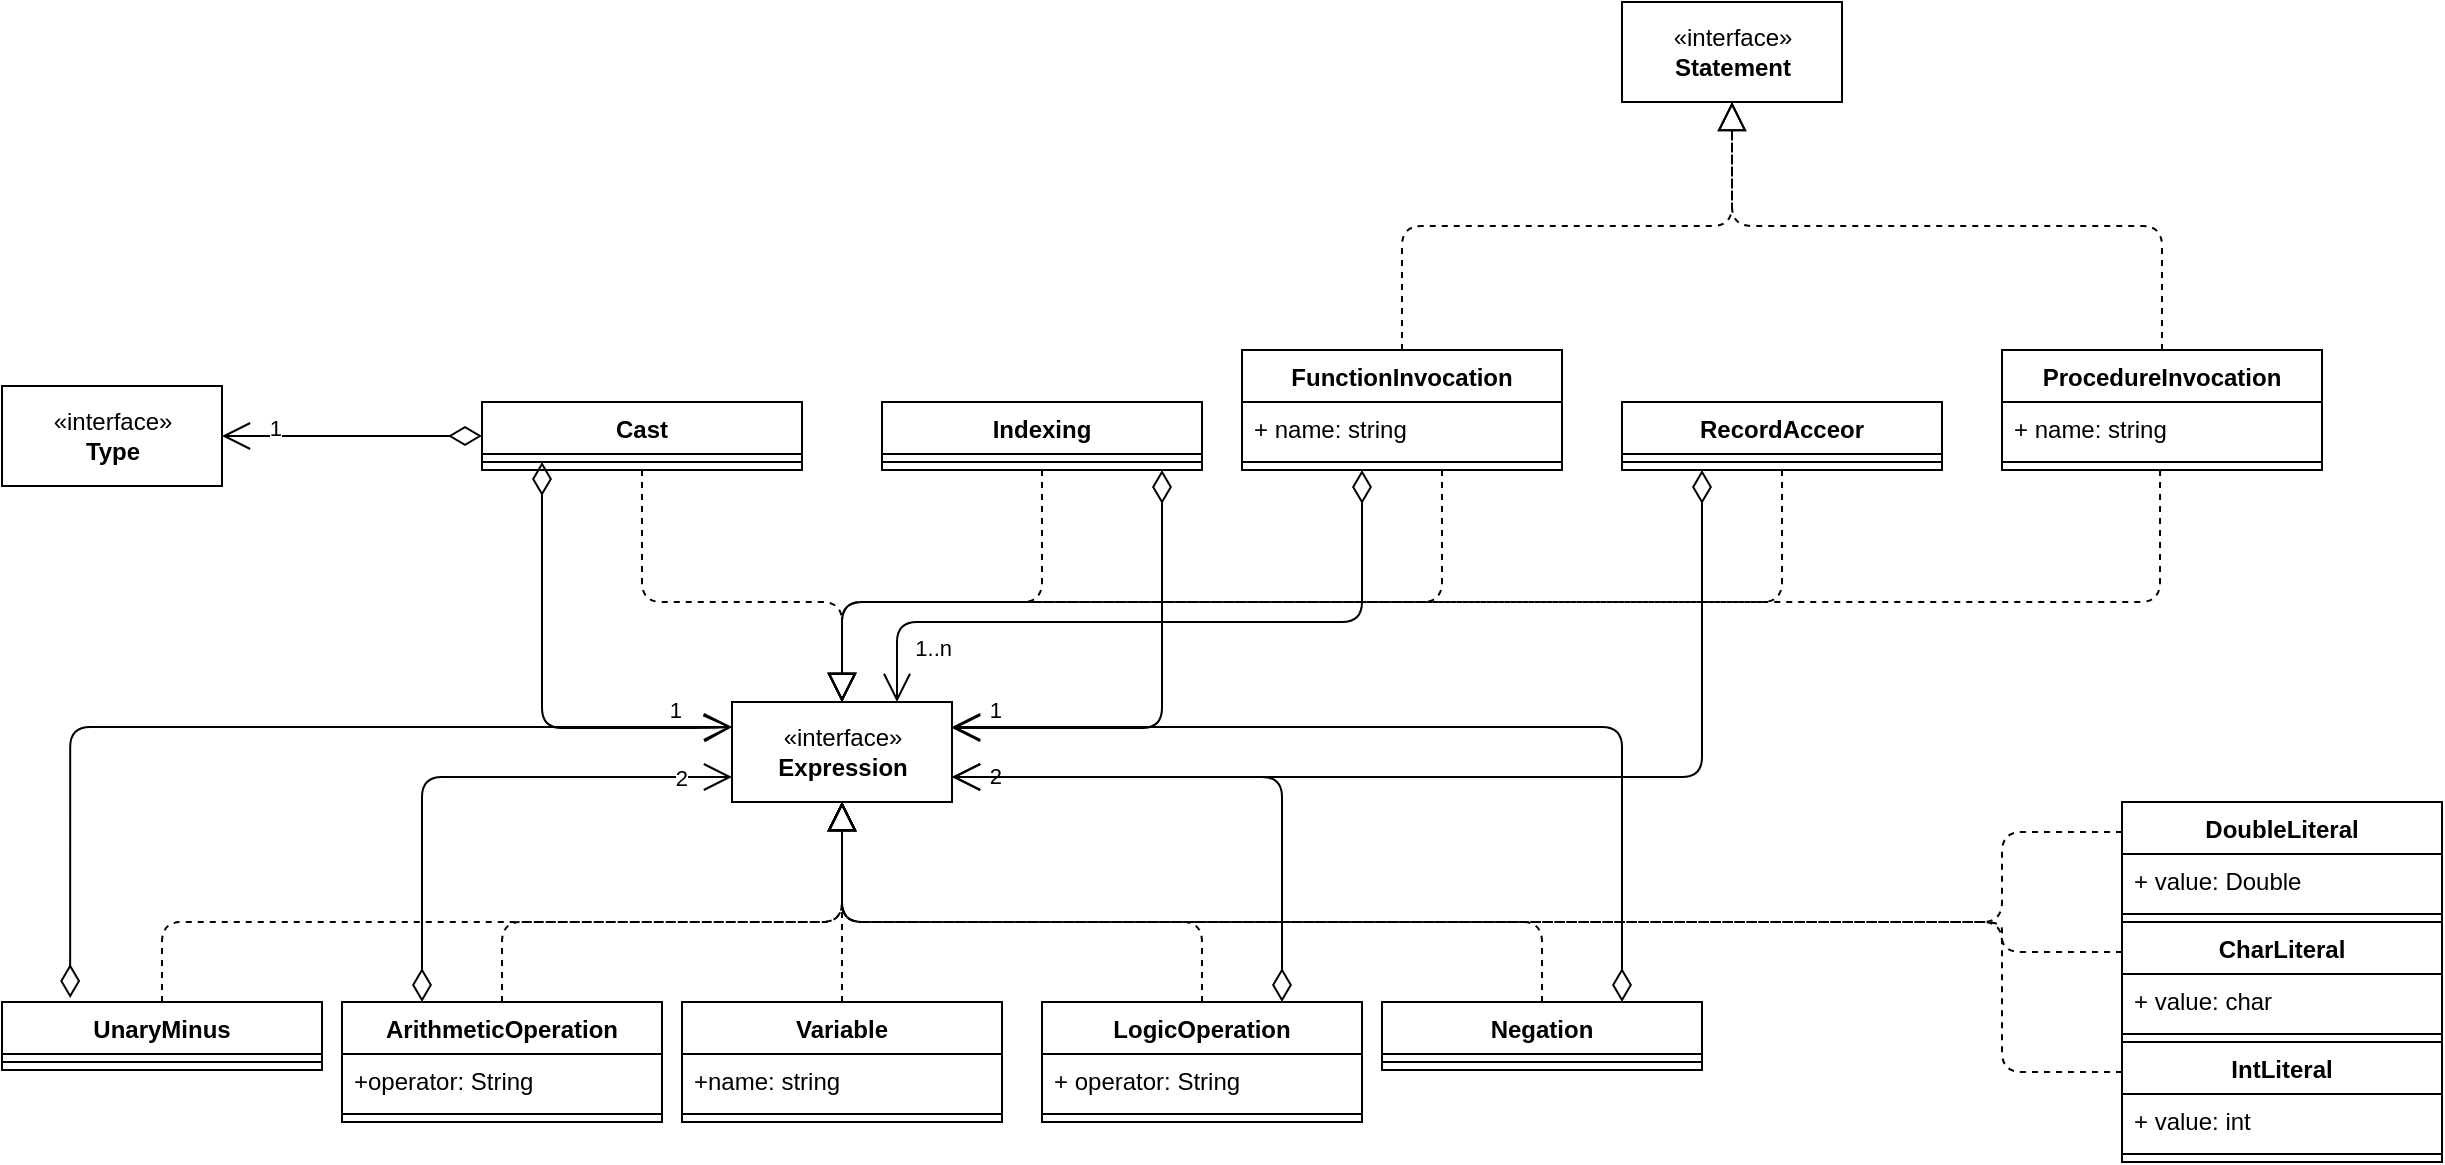 <mxfile version="15.4.3" type="device"><diagram id="C5RBs43oDa-KdzZeNtuy" name="Page-1"><mxGraphModel dx="2012" dy="1760" grid="1" gridSize="10" guides="1" tooltips="1" connect="1" arrows="1" fold="1" page="1" pageScale="1" pageWidth="827" pageHeight="1169" math="0" shadow="0"><root><mxCell id="WIyWlLk6GJQsqaUBKTNV-0"/><mxCell id="WIyWlLk6GJQsqaUBKTNV-1" parent="WIyWlLk6GJQsqaUBKTNV-0"/><mxCell id="xL1u7Af5h9r503OtZPrn-3" value="Variable" style="swimlane;fontStyle=1;align=center;verticalAlign=top;childLayout=stackLayout;horizontal=1;startSize=26;horizontalStack=0;resizeParent=1;resizeParentMax=0;resizeLast=0;collapsible=1;marginBottom=0;" parent="WIyWlLk6GJQsqaUBKTNV-1" vertex="1"><mxGeometry x="260" y="340" width="160" height="60" as="geometry"/></mxCell><mxCell id="xL1u7Af5h9r503OtZPrn-4" value="+name: string&#xA;" style="text;strokeColor=none;fillColor=none;align=left;verticalAlign=top;spacingLeft=4;spacingRight=4;overflow=hidden;rotatable=0;points=[[0,0.5],[1,0.5]];portConstraint=eastwest;" parent="xL1u7Af5h9r503OtZPrn-3" vertex="1"><mxGeometry y="26" width="160" height="26" as="geometry"/></mxCell><mxCell id="xL1u7Af5h9r503OtZPrn-5" value="" style="line;strokeWidth=1;fillColor=none;align=left;verticalAlign=middle;spacingTop=-1;spacingLeft=3;spacingRight=3;rotatable=0;labelPosition=right;points=[];portConstraint=eastwest;" parent="xL1u7Af5h9r503OtZPrn-3" vertex="1"><mxGeometry y="52" width="160" height="8" as="geometry"/></mxCell><mxCell id="xL1u7Af5h9r503OtZPrn-7" value="IntLiteral" style="swimlane;fontStyle=1;align=center;verticalAlign=top;childLayout=stackLayout;horizontal=1;startSize=26;horizontalStack=0;resizeParent=1;resizeParentMax=0;resizeLast=0;collapsible=1;marginBottom=0;" parent="WIyWlLk6GJQsqaUBKTNV-1" vertex="1"><mxGeometry x="980" y="360" width="160" height="60" as="geometry"/></mxCell><mxCell id="xL1u7Af5h9r503OtZPrn-8" value="+ value: int&#xA;" style="text;strokeColor=none;fillColor=none;align=left;verticalAlign=top;spacingLeft=4;spacingRight=4;overflow=hidden;rotatable=0;points=[[0,0.5],[1,0.5]];portConstraint=eastwest;" parent="xL1u7Af5h9r503OtZPrn-7" vertex="1"><mxGeometry y="26" width="160" height="26" as="geometry"/></mxCell><mxCell id="xL1u7Af5h9r503OtZPrn-9" value="" style="line;strokeWidth=1;fillColor=none;align=left;verticalAlign=middle;spacingTop=-1;spacingLeft=3;spacingRight=3;rotatable=0;labelPosition=right;points=[];portConstraint=eastwest;" parent="xL1u7Af5h9r503OtZPrn-7" vertex="1"><mxGeometry y="52" width="160" height="8" as="geometry"/></mxCell><mxCell id="xL1u7Af5h9r503OtZPrn-11" value="ArithmeticOperation" style="swimlane;fontStyle=1;align=center;verticalAlign=top;childLayout=stackLayout;horizontal=1;startSize=26;horizontalStack=0;resizeParent=1;resizeParentMax=0;resizeLast=0;collapsible=1;marginBottom=0;" parent="WIyWlLk6GJQsqaUBKTNV-1" vertex="1"><mxGeometry x="90" y="340" width="160" height="60" as="geometry"/></mxCell><mxCell id="xL1u7Af5h9r503OtZPrn-12" value="+operator: String" style="text;strokeColor=none;fillColor=none;align=left;verticalAlign=top;spacingLeft=4;spacingRight=4;overflow=hidden;rotatable=0;points=[[0,0.5],[1,0.5]];portConstraint=eastwest;" parent="xL1u7Af5h9r503OtZPrn-11" vertex="1"><mxGeometry y="26" width="160" height="26" as="geometry"/></mxCell><mxCell id="xL1u7Af5h9r503OtZPrn-13" value="" style="line;strokeWidth=1;fillColor=none;align=left;verticalAlign=middle;spacingTop=-1;spacingLeft=3;spacingRight=3;rotatable=0;labelPosition=right;points=[];portConstraint=eastwest;" parent="xL1u7Af5h9r503OtZPrn-11" vertex="1"><mxGeometry y="52" width="160" height="8" as="geometry"/></mxCell><mxCell id="xL1u7Af5h9r503OtZPrn-16" value="«interface»&lt;br&gt;&lt;div&gt;&lt;b&gt;Expression&lt;/b&gt;&lt;/div&gt;" style="html=1;" parent="WIyWlLk6GJQsqaUBKTNV-1" vertex="1"><mxGeometry x="285" y="190" width="110" height="50" as="geometry"/></mxCell><mxCell id="xL1u7Af5h9r503OtZPrn-18" value="" style="endArrow=block;dashed=1;endFill=0;endSize=12;html=1;exitX=0.5;exitY=0;exitDx=0;exitDy=0;rounded=1;" parent="WIyWlLk6GJQsqaUBKTNV-1" source="xL1u7Af5h9r503OtZPrn-11" edge="1"><mxGeometry width="160" relative="1" as="geometry"><mxPoint x="250" y="480" as="sourcePoint"/><mxPoint x="340" y="240" as="targetPoint"/><Array as="points"><mxPoint x="170" y="300"/><mxPoint x="340" y="300"/></Array></mxGeometry></mxCell><mxCell id="xL1u7Af5h9r503OtZPrn-19" value="" style="endArrow=block;dashed=1;endFill=0;endSize=12;html=1;entryX=0.5;entryY=1;entryDx=0;entryDy=0;exitX=0.5;exitY=0;exitDx=0;exitDy=0;rounded=1;" parent="WIyWlLk6GJQsqaUBKTNV-1" source="xL1u7Af5h9r503OtZPrn-3" target="xL1u7Af5h9r503OtZPrn-16" edge="1"><mxGeometry width="160" relative="1" as="geometry"><mxPoint x="260" y="490" as="sourcePoint"/><mxPoint x="340" y="280" as="targetPoint"/></mxGeometry></mxCell><mxCell id="xL1u7Af5h9r503OtZPrn-27" value="UnaryMinus&#xA;" style="swimlane;fontStyle=1;align=center;verticalAlign=top;childLayout=stackLayout;horizontal=1;startSize=26;horizontalStack=0;resizeParent=1;resizeParentMax=0;resizeLast=0;collapsible=1;marginBottom=0;" parent="WIyWlLk6GJQsqaUBKTNV-1" vertex="1"><mxGeometry x="-80" y="340" width="160" height="34" as="geometry"/></mxCell><mxCell id="xL1u7Af5h9r503OtZPrn-29" value="" style="line;strokeWidth=1;fillColor=none;align=left;verticalAlign=middle;spacingTop=-1;spacingLeft=3;spacingRight=3;rotatable=0;labelPosition=right;points=[];portConstraint=eastwest;" parent="xL1u7Af5h9r503OtZPrn-27" vertex="1"><mxGeometry y="26" width="160" height="8" as="geometry"/></mxCell><mxCell id="xL1u7Af5h9r503OtZPrn-33" value="" style="endArrow=open;html=1;endSize=12;startArrow=diamondThin;startSize=14;startFill=0;edgeStyle=orthogonalEdgeStyle;entryX=0;entryY=0.25;entryDx=0;entryDy=0;exitX=0.213;exitY=-0.059;exitDx=0;exitDy=0;exitPerimeter=0;rounded=1;" parent="WIyWlLk6GJQsqaUBKTNV-1" source="xL1u7Af5h9r503OtZPrn-27" target="xL1u7Af5h9r503OtZPrn-16" edge="1"><mxGeometry relative="1" as="geometry"><mxPoint x="140" y="470" as="sourcePoint"/><mxPoint x="300" y="470" as="targetPoint"/><Array as="points"><mxPoint x="-46" y="203"/></Array></mxGeometry></mxCell><mxCell id="xL1u7Af5h9r503OtZPrn-35" value="1" style="edgeLabel;resizable=0;html=1;align=right;verticalAlign=top;" parent="xL1u7Af5h9r503OtZPrn-33" connectable="0" vertex="1"><mxGeometry x="1" relative="1" as="geometry"><mxPoint x="-25" y="-22" as="offset"/></mxGeometry></mxCell><mxCell id="xL1u7Af5h9r503OtZPrn-36" value="" style="endArrow=block;dashed=1;endFill=0;endSize=12;html=1;exitX=0.5;exitY=0;exitDx=0;exitDy=0;rounded=1;" parent="WIyWlLk6GJQsqaUBKTNV-1" source="xL1u7Af5h9r503OtZPrn-27" edge="1"><mxGeometry width="160" relative="1" as="geometry"><mxPoint x="140" y="260" as="sourcePoint"/><mxPoint x="340" y="240" as="targetPoint"/><Array as="points"><mxPoint y="300"/><mxPoint x="340" y="300"/></Array></mxGeometry></mxCell><mxCell id="r8-8H4Z4iRaG8STCAwNs-1" value="" style="endArrow=open;html=1;endSize=12;startArrow=diamondThin;startSize=14;startFill=0;edgeStyle=orthogonalEdgeStyle;entryX=0;entryY=0.75;entryDx=0;entryDy=0;exitX=0.25;exitY=0;exitDx=0;exitDy=0;rounded=1;" parent="WIyWlLk6GJQsqaUBKTNV-1" source="xL1u7Af5h9r503OtZPrn-11" target="xL1u7Af5h9r503OtZPrn-16" edge="1"><mxGeometry relative="1" as="geometry"><mxPoint x="-35.92" y="347.994" as="sourcePoint"/><mxPoint x="295" y="212.5" as="targetPoint"/><Array as="points"><mxPoint x="130" y="228"/></Array></mxGeometry></mxCell><mxCell id="r8-8H4Z4iRaG8STCAwNs-2" value="2" style="edgeLabel;resizable=0;html=1;align=right;verticalAlign=top;" parent="r8-8H4Z4iRaG8STCAwNs-1" connectable="0" vertex="1"><mxGeometry x="1" relative="1" as="geometry"><mxPoint x="-22" y="-13" as="offset"/></mxGeometry></mxCell><mxCell id="r8-8H4Z4iRaG8STCAwNs-3" value="LogicOperation" style="swimlane;fontStyle=1;align=center;verticalAlign=top;childLayout=stackLayout;horizontal=1;startSize=26;horizontalStack=0;resizeParent=1;resizeParentMax=0;resizeLast=0;collapsible=1;marginBottom=0;" parent="WIyWlLk6GJQsqaUBKTNV-1" vertex="1"><mxGeometry x="440" y="340" width="160" height="60" as="geometry"/></mxCell><mxCell id="r8-8H4Z4iRaG8STCAwNs-4" value="+ operator: String" style="text;strokeColor=none;fillColor=none;align=left;verticalAlign=top;spacingLeft=4;spacingRight=4;overflow=hidden;rotatable=0;points=[[0,0.5],[1,0.5]];portConstraint=eastwest;" parent="r8-8H4Z4iRaG8STCAwNs-3" vertex="1"><mxGeometry y="26" width="160" height="26" as="geometry"/></mxCell><mxCell id="r8-8H4Z4iRaG8STCAwNs-5" value="" style="line;strokeWidth=1;fillColor=none;align=left;verticalAlign=middle;spacingTop=-1;spacingLeft=3;spacingRight=3;rotatable=0;labelPosition=right;points=[];portConstraint=eastwest;" parent="r8-8H4Z4iRaG8STCAwNs-3" vertex="1"><mxGeometry y="52" width="160" height="8" as="geometry"/></mxCell><mxCell id="r8-8H4Z4iRaG8STCAwNs-7" value="Negation" style="swimlane;fontStyle=1;align=center;verticalAlign=top;childLayout=stackLayout;horizontal=1;startSize=26;horizontalStack=0;resizeParent=1;resizeParentMax=0;resizeLast=0;collapsible=1;marginBottom=0;" parent="WIyWlLk6GJQsqaUBKTNV-1" vertex="1"><mxGeometry x="610" y="340" width="160" height="34" as="geometry"/></mxCell><mxCell id="r8-8H4Z4iRaG8STCAwNs-9" value="" style="line;strokeWidth=1;fillColor=none;align=left;verticalAlign=middle;spacingTop=-1;spacingLeft=3;spacingRight=3;rotatable=0;labelPosition=right;points=[];portConstraint=eastwest;" parent="r8-8H4Z4iRaG8STCAwNs-7" vertex="1"><mxGeometry y="26" width="160" height="8" as="geometry"/></mxCell><mxCell id="r8-8H4Z4iRaG8STCAwNs-11" value="" style="endArrow=block;dashed=1;endFill=0;endSize=12;html=1;exitX=0.5;exitY=0;exitDx=0;exitDy=0;rounded=1;" parent="WIyWlLk6GJQsqaUBKTNV-1" source="r8-8H4Z4iRaG8STCAwNs-3" edge="1"><mxGeometry width="160" relative="1" as="geometry"><mxPoint x="340" y="330" as="sourcePoint"/><mxPoint x="340" y="240" as="targetPoint"/><Array as="points"><mxPoint x="520" y="300"/><mxPoint x="340" y="300"/></Array></mxGeometry></mxCell><mxCell id="r8-8H4Z4iRaG8STCAwNs-12" value="" style="endArrow=block;dashed=1;endFill=0;endSize=12;html=1;entryX=0.5;entryY=1;entryDx=0;entryDy=0;exitX=0.5;exitY=0;exitDx=0;exitDy=0;rounded=1;" parent="WIyWlLk6GJQsqaUBKTNV-1" source="r8-8H4Z4iRaG8STCAwNs-7" target="xL1u7Af5h9r503OtZPrn-16" edge="1"><mxGeometry width="160" relative="1" as="geometry"><mxPoint x="340" y="330" as="sourcePoint"/><mxPoint x="500" y="330" as="targetPoint"/><Array as="points"><mxPoint x="690" y="300"/><mxPoint x="340" y="300"/></Array></mxGeometry></mxCell><mxCell id="r8-8H4Z4iRaG8STCAwNs-13" value="" style="endArrow=open;html=1;endSize=12;startArrow=diamondThin;startSize=14;startFill=0;edgeStyle=orthogonalEdgeStyle;entryX=1;entryY=0.75;entryDx=0;entryDy=0;exitX=0.75;exitY=0;exitDx=0;exitDy=0;rounded=1;" parent="WIyWlLk6GJQsqaUBKTNV-1" source="r8-8H4Z4iRaG8STCAwNs-3" target="xL1u7Af5h9r503OtZPrn-16" edge="1"><mxGeometry relative="1" as="geometry"><mxPoint x="140" y="350" as="sourcePoint"/><mxPoint x="295" y="237.5" as="targetPoint"/><Array as="points"><mxPoint x="560" y="228"/></Array></mxGeometry></mxCell><mxCell id="r8-8H4Z4iRaG8STCAwNs-14" value="2" style="edgeLabel;resizable=0;html=1;align=right;verticalAlign=top;" parent="r8-8H4Z4iRaG8STCAwNs-13" connectable="0" vertex="1"><mxGeometry x="1" relative="1" as="geometry"><mxPoint x="25" y="-14" as="offset"/></mxGeometry></mxCell><mxCell id="r8-8H4Z4iRaG8STCAwNs-15" value="" style="endArrow=open;html=1;endSize=12;startArrow=diamondThin;startSize=14;startFill=0;edgeStyle=orthogonalEdgeStyle;entryX=1;entryY=0.25;entryDx=0;entryDy=0;exitX=0.75;exitY=0;exitDx=0;exitDy=0;rounded=1;" parent="WIyWlLk6GJQsqaUBKTNV-1" source="r8-8H4Z4iRaG8STCAwNs-7" target="xL1u7Af5h9r503OtZPrn-16" edge="1"><mxGeometry relative="1" as="geometry"><mxPoint x="-35.92" y="347.994" as="sourcePoint"/><mxPoint x="295" y="212.5" as="targetPoint"/><Array as="points"><mxPoint x="730" y="203"/></Array></mxGeometry></mxCell><mxCell id="r8-8H4Z4iRaG8STCAwNs-16" value="1" style="edgeLabel;resizable=0;html=1;align=right;verticalAlign=top;" parent="r8-8H4Z4iRaG8STCAwNs-15" connectable="0" vertex="1"><mxGeometry x="1" relative="1" as="geometry"><mxPoint x="25" y="-22" as="offset"/></mxGeometry></mxCell><mxCell id="oew-_MzWVDVJuDiaFAPV-8" value="Cast" style="swimlane;fontStyle=1;align=center;verticalAlign=top;childLayout=stackLayout;horizontal=1;startSize=26;horizontalStack=0;resizeParent=1;resizeParentMax=0;resizeLast=0;collapsible=1;marginBottom=0;" parent="WIyWlLk6GJQsqaUBKTNV-1" vertex="1"><mxGeometry x="160" y="40" width="160" height="34" as="geometry"/></mxCell><mxCell id="oew-_MzWVDVJuDiaFAPV-10" value="" style="line;strokeWidth=1;fillColor=none;align=left;verticalAlign=middle;spacingTop=-1;spacingLeft=3;spacingRight=3;rotatable=0;labelPosition=right;points=[];portConstraint=eastwest;" parent="oew-_MzWVDVJuDiaFAPV-8" vertex="1"><mxGeometry y="26" width="160" height="8" as="geometry"/></mxCell><mxCell id="oew-_MzWVDVJuDiaFAPV-12" value="Indexing" style="swimlane;fontStyle=1;align=center;verticalAlign=top;childLayout=stackLayout;horizontal=1;startSize=26;horizontalStack=0;resizeParent=1;resizeParentMax=0;resizeLast=0;collapsible=1;marginBottom=0;" parent="WIyWlLk6GJQsqaUBKTNV-1" vertex="1"><mxGeometry x="360" y="40" width="160" height="34" as="geometry"/></mxCell><mxCell id="oew-_MzWVDVJuDiaFAPV-14" value="" style="line;strokeWidth=1;fillColor=none;align=left;verticalAlign=middle;spacingTop=-1;spacingLeft=3;spacingRight=3;rotatable=0;labelPosition=right;points=[];portConstraint=eastwest;" parent="oew-_MzWVDVJuDiaFAPV-12" vertex="1"><mxGeometry y="26" width="160" height="8" as="geometry"/></mxCell><mxCell id="oew-_MzWVDVJuDiaFAPV-16" value="" style="endArrow=block;dashed=1;endFill=0;endSize=12;html=1;rounded=1;entryX=0.5;entryY=0;entryDx=0;entryDy=0;exitX=0.5;exitY=1;exitDx=0;exitDy=0;" parent="WIyWlLk6GJQsqaUBKTNV-1" source="oew-_MzWVDVJuDiaFAPV-8" target="xL1u7Af5h9r503OtZPrn-16" edge="1"><mxGeometry width="160" relative="1" as="geometry"><mxPoint x="340" y="290" as="sourcePoint"/><mxPoint x="500" y="290" as="targetPoint"/><Array as="points"><mxPoint x="240" y="140"/><mxPoint x="340" y="140"/></Array></mxGeometry></mxCell><mxCell id="oew-_MzWVDVJuDiaFAPV-17" value="" style="endArrow=block;dashed=1;endFill=0;endSize=12;html=1;rounded=1;entryX=0.5;entryY=0;entryDx=0;entryDy=0;exitX=0.5;exitY=1;exitDx=0;exitDy=0;" parent="WIyWlLk6GJQsqaUBKTNV-1" source="oew-_MzWVDVJuDiaFAPV-12" target="xL1u7Af5h9r503OtZPrn-16" edge="1"><mxGeometry width="160" relative="1" as="geometry"><mxPoint x="250" y="84" as="sourcePoint"/><mxPoint x="350" y="200" as="targetPoint"/><Array as="points"><mxPoint x="440" y="140"/><mxPoint x="340" y="140"/></Array></mxGeometry></mxCell><mxCell id="oew-_MzWVDVJuDiaFAPV-18" value="" style="endArrow=open;html=1;endSize=12;startArrow=diamondThin;startSize=14;startFill=0;edgeStyle=orthogonalEdgeStyle;rounded=1;entryX=0;entryY=0.25;entryDx=0;entryDy=0;" parent="WIyWlLk6GJQsqaUBKTNV-1" target="xL1u7Af5h9r503OtZPrn-16" edge="1"><mxGeometry relative="1" as="geometry"><mxPoint x="190" y="70" as="sourcePoint"/><mxPoint x="500" y="290" as="targetPoint"/><Array as="points"><mxPoint x="190" y="203"/><mxPoint x="275" y="203"/></Array></mxGeometry></mxCell><mxCell id="Ejt2beET1xlfPk8eXHFG-0" value="«interface»&lt;br&gt;&lt;b&gt;Type&lt;/b&gt;" style="html=1;" parent="WIyWlLk6GJQsqaUBKTNV-1" vertex="1"><mxGeometry x="-80" y="32" width="110" height="50" as="geometry"/></mxCell><mxCell id="Ejt2beET1xlfPk8eXHFG-1" value="" style="endArrow=open;html=1;endSize=12;startArrow=diamondThin;startSize=14;startFill=0;edgeStyle=orthogonalEdgeStyle;rounded=1;entryX=1;entryY=0.5;entryDx=0;entryDy=0;exitX=0;exitY=0.5;exitDx=0;exitDy=0;" parent="WIyWlLk6GJQsqaUBKTNV-1" source="oew-_MzWVDVJuDiaFAPV-8" target="Ejt2beET1xlfPk8eXHFG-0" edge="1"><mxGeometry relative="1" as="geometry"><mxPoint x="470" y="290" as="sourcePoint"/><mxPoint x="630" y="290" as="targetPoint"/><Array as="points"><mxPoint x="140" y="57"/><mxPoint x="140" y="57"/></Array></mxGeometry></mxCell><mxCell id="Ejt2beET1xlfPk8eXHFG-3" value="1" style="edgeLabel;resizable=0;html=1;align=right;verticalAlign=top;" parent="Ejt2beET1xlfPk8eXHFG-1" connectable="0" vertex="1"><mxGeometry x="1" relative="1" as="geometry"><mxPoint x="30" y="-17" as="offset"/></mxGeometry></mxCell><mxCell id="xtFBqtMyr5h_ZtkGj_UC-4" value="" style="endArrow=block;dashed=1;endFill=0;endSize=12;html=1;rounded=1;exitX=0.5;exitY=1;exitDx=0;exitDy=0;" parent="WIyWlLk6GJQsqaUBKTNV-1" edge="1"><mxGeometry width="160" relative="1" as="geometry"><mxPoint x="640" y="74" as="sourcePoint"/><mxPoint x="340" y="190" as="targetPoint"/><Array as="points"><mxPoint x="640" y="140"/><mxPoint x="340" y="140"/></Array></mxGeometry></mxCell><mxCell id="xtFBqtMyr5h_ZtkGj_UC-5" value="" style="endArrow=open;html=1;endSize=12;startArrow=diamondThin;startSize=14;startFill=0;edgeStyle=orthogonalEdgeStyle;rounded=1;entryX=0.75;entryY=0;entryDx=0;entryDy=0;exitX=0.25;exitY=1;exitDx=0;exitDy=0;" parent="WIyWlLk6GJQsqaUBKTNV-1" target="xL1u7Af5h9r503OtZPrn-16" edge="1"><mxGeometry relative="1" as="geometry"><mxPoint x="600" y="74" as="sourcePoint"/><mxPoint x="322.5" y="200" as="targetPoint"/><Array as="points"><mxPoint x="600" y="150"/><mxPoint x="368" y="150"/></Array></mxGeometry></mxCell><mxCell id="xtFBqtMyr5h_ZtkGj_UC-6" value="1..n" style="edgeLabel;resizable=0;html=1;align=right;verticalAlign=top;" parent="xtFBqtMyr5h_ZtkGj_UC-5" connectable="0" vertex="1"><mxGeometry x="1" relative="1" as="geometry"><mxPoint x="28" y="-40" as="offset"/></mxGeometry></mxCell><mxCell id="TEkYNDoxnSlp-H3mgl7C-0" value="RecordAcceor" style="swimlane;fontStyle=1;align=center;verticalAlign=top;childLayout=stackLayout;horizontal=1;startSize=26;horizontalStack=0;resizeParent=1;resizeParentMax=0;resizeLast=0;collapsible=1;marginBottom=0;" parent="WIyWlLk6GJQsqaUBKTNV-1" vertex="1"><mxGeometry x="730" y="40" width="160" height="34" as="geometry"/></mxCell><mxCell id="TEkYNDoxnSlp-H3mgl7C-2" value="" style="line;strokeWidth=1;fillColor=none;align=left;verticalAlign=middle;spacingTop=-1;spacingLeft=3;spacingRight=3;rotatable=0;labelPosition=right;points=[];portConstraint=eastwest;" parent="TEkYNDoxnSlp-H3mgl7C-0" vertex="1"><mxGeometry y="26" width="160" height="8" as="geometry"/></mxCell><mxCell id="TEkYNDoxnSlp-H3mgl7C-4" value="" style="endArrow=open;html=1;endSize=12;startArrow=diamondThin;startSize=14;startFill=0;edgeStyle=orthogonalEdgeStyle;rounded=1;entryX=1;entryY=0.75;entryDx=0;entryDy=0;exitX=0.25;exitY=1;exitDx=0;exitDy=0;" parent="WIyWlLk6GJQsqaUBKTNV-1" source="TEkYNDoxnSlp-H3mgl7C-0" target="xL1u7Af5h9r503OtZPrn-16" edge="1"><mxGeometry relative="1" as="geometry"><mxPoint x="610" y="84" as="sourcePoint"/><mxPoint x="377.5" y="200" as="targetPoint"/><Array as="points"><mxPoint x="770" y="228"/></Array></mxGeometry></mxCell><mxCell id="TEkYNDoxnSlp-H3mgl7C-6" value="" style="endArrow=block;dashed=1;endFill=0;endSize=12;html=1;rounded=1;exitX=0.5;exitY=1;exitDx=0;exitDy=0;" parent="WIyWlLk6GJQsqaUBKTNV-1" source="TEkYNDoxnSlp-H3mgl7C-0" edge="1"><mxGeometry width="160" relative="1" as="geometry"><mxPoint x="650" y="84" as="sourcePoint"/><mxPoint x="340" y="190" as="targetPoint"/><Array as="points"><mxPoint x="810" y="140"/><mxPoint x="340" y="140"/></Array></mxGeometry></mxCell><mxCell id="RX1f9p8_NOGL7EHeb1_R-0" value="ProcedureInvocation" style="swimlane;fontStyle=1;align=center;verticalAlign=top;childLayout=stackLayout;horizontal=1;startSize=26;horizontalStack=0;resizeParent=1;resizeParentMax=0;resizeLast=0;collapsible=1;marginBottom=0;" vertex="1" parent="WIyWlLk6GJQsqaUBKTNV-1"><mxGeometry x="920" y="14" width="160" height="60" as="geometry"/></mxCell><mxCell id="RX1f9p8_NOGL7EHeb1_R-1" value="+ name: string" style="text;strokeColor=none;fillColor=none;align=left;verticalAlign=top;spacingLeft=4;spacingRight=4;overflow=hidden;rotatable=0;points=[[0,0.5],[1,0.5]];portConstraint=eastwest;" vertex="1" parent="RX1f9p8_NOGL7EHeb1_R-0"><mxGeometry y="26" width="160" height="26" as="geometry"/></mxCell><mxCell id="RX1f9p8_NOGL7EHeb1_R-2" value="" style="line;strokeWidth=1;fillColor=none;align=left;verticalAlign=middle;spacingTop=-1;spacingLeft=3;spacingRight=3;rotatable=0;labelPosition=right;points=[];portConstraint=eastwest;" vertex="1" parent="RX1f9p8_NOGL7EHeb1_R-0"><mxGeometry y="52" width="160" height="8" as="geometry"/></mxCell><mxCell id="RX1f9p8_NOGL7EHeb1_R-4" value="FunctionInvocation" style="swimlane;fontStyle=1;align=center;verticalAlign=top;childLayout=stackLayout;horizontal=1;startSize=26;horizontalStack=0;resizeParent=1;resizeParentMax=0;resizeLast=0;collapsible=1;marginBottom=0;" vertex="1" parent="WIyWlLk6GJQsqaUBKTNV-1"><mxGeometry x="540" y="14" width="160" height="60" as="geometry"/></mxCell><mxCell id="RX1f9p8_NOGL7EHeb1_R-5" value="+ name: string" style="text;strokeColor=none;fillColor=none;align=left;verticalAlign=top;spacingLeft=4;spacingRight=4;overflow=hidden;rotatable=0;points=[[0,0.5],[1,0.5]];portConstraint=eastwest;" vertex="1" parent="RX1f9p8_NOGL7EHeb1_R-4"><mxGeometry y="26" width="160" height="26" as="geometry"/></mxCell><mxCell id="RX1f9p8_NOGL7EHeb1_R-6" value="" style="line;strokeWidth=1;fillColor=none;align=left;verticalAlign=middle;spacingTop=-1;spacingLeft=3;spacingRight=3;rotatable=0;labelPosition=right;points=[];portConstraint=eastwest;" vertex="1" parent="RX1f9p8_NOGL7EHeb1_R-4"><mxGeometry y="52" width="160" height="8" as="geometry"/></mxCell><mxCell id="RX1f9p8_NOGL7EHeb1_R-7" value="" style="endArrow=block;dashed=1;endFill=0;endSize=12;html=1;rounded=1;exitX=0.494;exitY=1;exitDx=0;exitDy=0;exitPerimeter=0;entryX=0.5;entryY=0;entryDx=0;entryDy=0;" edge="1" parent="WIyWlLk6GJQsqaUBKTNV-1" source="RX1f9p8_NOGL7EHeb1_R-2" target="xL1u7Af5h9r503OtZPrn-16"><mxGeometry width="160" relative="1" as="geometry"><mxPoint x="820" y="84" as="sourcePoint"/><mxPoint x="350" y="200" as="targetPoint"/><Array as="points"><mxPoint x="999" y="140"/><mxPoint x="340" y="140"/></Array></mxGeometry></mxCell><mxCell id="RX1f9p8_NOGL7EHeb1_R-12" value="«interface»&lt;br&gt;&lt;div&gt;&lt;b&gt;Statement&lt;/b&gt;&lt;/div&gt;" style="html=1;" vertex="1" parent="WIyWlLk6GJQsqaUBKTNV-1"><mxGeometry x="730" y="-160" width="110" height="50" as="geometry"/></mxCell><mxCell id="RX1f9p8_NOGL7EHeb1_R-13" value="" style="endArrow=block;dashed=1;endFill=0;endSize=12;html=1;rounded=1;edgeStyle=orthogonalEdgeStyle;entryX=0.5;entryY=1;entryDx=0;entryDy=0;exitX=0.5;exitY=0;exitDx=0;exitDy=0;" edge="1" parent="WIyWlLk6GJQsqaUBKTNV-1" source="RX1f9p8_NOGL7EHeb1_R-4" target="RX1f9p8_NOGL7EHeb1_R-12"><mxGeometry width="160" relative="1" as="geometry"><mxPoint x="540" y="210" as="sourcePoint"/><mxPoint x="700" y="210" as="targetPoint"/></mxGeometry></mxCell><mxCell id="RX1f9p8_NOGL7EHeb1_R-14" value="" style="endArrow=block;dashed=1;endFill=0;endSize=12;html=1;rounded=1;edgeStyle=orthogonalEdgeStyle;entryX=0.5;entryY=1;entryDx=0;entryDy=0;exitX=0.5;exitY=0;exitDx=0;exitDy=0;" edge="1" parent="WIyWlLk6GJQsqaUBKTNV-1" source="RX1f9p8_NOGL7EHeb1_R-0" target="RX1f9p8_NOGL7EHeb1_R-12"><mxGeometry width="160" relative="1" as="geometry"><mxPoint x="630" y="24" as="sourcePoint"/><mxPoint x="795" y="-100" as="targetPoint"/></mxGeometry></mxCell><mxCell id="RX1f9p8_NOGL7EHeb1_R-15" value="" style="endArrow=open;html=1;endSize=12;startArrow=diamondThin;startSize=14;startFill=0;edgeStyle=orthogonalEdgeStyle;rounded=1;entryX=1;entryY=0.25;entryDx=0;entryDy=0;" edge="1" parent="WIyWlLk6GJQsqaUBKTNV-1" source="oew-_MzWVDVJuDiaFAPV-12" target="xL1u7Af5h9r503OtZPrn-16"><mxGeometry x="-0.375" y="-40" relative="1" as="geometry"><mxPoint x="500" y="80" as="sourcePoint"/><mxPoint x="420" y="215" as="targetPoint"/><Array as="points"><mxPoint x="500" y="203"/><mxPoint x="395" y="203"/></Array><mxPoint as="offset"/></mxGeometry></mxCell><mxCell id="RX1f9p8_NOGL7EHeb1_R-18" value="CharLiteral" style="swimlane;fontStyle=1;align=center;verticalAlign=top;childLayout=stackLayout;horizontal=1;startSize=26;horizontalStack=0;resizeParent=1;resizeParentMax=0;resizeLast=0;collapsible=1;marginBottom=0;" vertex="1" parent="WIyWlLk6GJQsqaUBKTNV-1"><mxGeometry x="980" y="300" width="160" height="60" as="geometry"/></mxCell><mxCell id="RX1f9p8_NOGL7EHeb1_R-19" value="+ value: char" style="text;strokeColor=none;fillColor=none;align=left;verticalAlign=top;spacingLeft=4;spacingRight=4;overflow=hidden;rotatable=0;points=[[0,0.5],[1,0.5]];portConstraint=eastwest;" vertex="1" parent="RX1f9p8_NOGL7EHeb1_R-18"><mxGeometry y="26" width="160" height="26" as="geometry"/></mxCell><mxCell id="RX1f9p8_NOGL7EHeb1_R-20" value="" style="line;strokeWidth=1;fillColor=none;align=left;verticalAlign=middle;spacingTop=-1;spacingLeft=3;spacingRight=3;rotatable=0;labelPosition=right;points=[];portConstraint=eastwest;" vertex="1" parent="RX1f9p8_NOGL7EHeb1_R-18"><mxGeometry y="52" width="160" height="8" as="geometry"/></mxCell><mxCell id="RX1f9p8_NOGL7EHeb1_R-22" value="DoubleLiteral" style="swimlane;fontStyle=1;align=center;verticalAlign=top;childLayout=stackLayout;horizontal=1;startSize=26;horizontalStack=0;resizeParent=1;resizeParentMax=0;resizeLast=0;collapsible=1;marginBottom=0;" vertex="1" parent="WIyWlLk6GJQsqaUBKTNV-1"><mxGeometry x="980" y="240" width="160" height="60" as="geometry"/></mxCell><mxCell id="RX1f9p8_NOGL7EHeb1_R-23" value="+ value: Double" style="text;strokeColor=none;fillColor=none;align=left;verticalAlign=top;spacingLeft=4;spacingRight=4;overflow=hidden;rotatable=0;points=[[0,0.5],[1,0.5]];portConstraint=eastwest;" vertex="1" parent="RX1f9p8_NOGL7EHeb1_R-22"><mxGeometry y="26" width="160" height="26" as="geometry"/></mxCell><mxCell id="RX1f9p8_NOGL7EHeb1_R-24" value="" style="line;strokeWidth=1;fillColor=none;align=left;verticalAlign=middle;spacingTop=-1;spacingLeft=3;spacingRight=3;rotatable=0;labelPosition=right;points=[];portConstraint=eastwest;" vertex="1" parent="RX1f9p8_NOGL7EHeb1_R-22"><mxGeometry y="52" width="160" height="8" as="geometry"/></mxCell><mxCell id="RX1f9p8_NOGL7EHeb1_R-26" value="" style="endArrow=block;dashed=1;endFill=0;endSize=12;html=1;rounded=1;edgeStyle=orthogonalEdgeStyle;entryX=0.5;entryY=1;entryDx=0;entryDy=0;exitX=0;exitY=0.25;exitDx=0;exitDy=0;" edge="1" parent="WIyWlLk6GJQsqaUBKTNV-1" source="xL1u7Af5h9r503OtZPrn-7" target="xL1u7Af5h9r503OtZPrn-16"><mxGeometry width="160" relative="1" as="geometry"><mxPoint x="480" y="170" as="sourcePoint"/><mxPoint x="640" y="170" as="targetPoint"/><Array as="points"><mxPoint x="920" y="375"/><mxPoint x="920" y="300"/><mxPoint x="340" y="300"/></Array></mxGeometry></mxCell><mxCell id="RX1f9p8_NOGL7EHeb1_R-27" value="" style="endArrow=block;dashed=1;endFill=0;endSize=12;html=1;rounded=1;edgeStyle=orthogonalEdgeStyle;entryX=0.5;entryY=1;entryDx=0;entryDy=0;exitX=0;exitY=0.25;exitDx=0;exitDy=0;" edge="1" parent="WIyWlLk6GJQsqaUBKTNV-1" source="RX1f9p8_NOGL7EHeb1_R-18" target="xL1u7Af5h9r503OtZPrn-16"><mxGeometry width="160" relative="1" as="geometry"><mxPoint x="480" y="170" as="sourcePoint"/><mxPoint x="640" y="170" as="targetPoint"/><Array as="points"><mxPoint x="920" y="315"/><mxPoint x="920" y="300"/><mxPoint x="340" y="300"/></Array></mxGeometry></mxCell><mxCell id="RX1f9p8_NOGL7EHeb1_R-28" value="" style="endArrow=block;dashed=1;endFill=0;endSize=12;html=1;rounded=1;edgeStyle=orthogonalEdgeStyle;entryX=0.5;entryY=1;entryDx=0;entryDy=0;exitX=0;exitY=0.25;exitDx=0;exitDy=0;" edge="1" parent="WIyWlLk6GJQsqaUBKTNV-1" source="RX1f9p8_NOGL7EHeb1_R-22" target="xL1u7Af5h9r503OtZPrn-16"><mxGeometry width="160" relative="1" as="geometry"><mxPoint x="480" y="170" as="sourcePoint"/><mxPoint x="640" y="170" as="targetPoint"/><Array as="points"><mxPoint x="920" y="255"/><mxPoint x="920" y="300"/><mxPoint x="340" y="300"/></Array></mxGeometry></mxCell></root></mxGraphModel></diagram></mxfile>